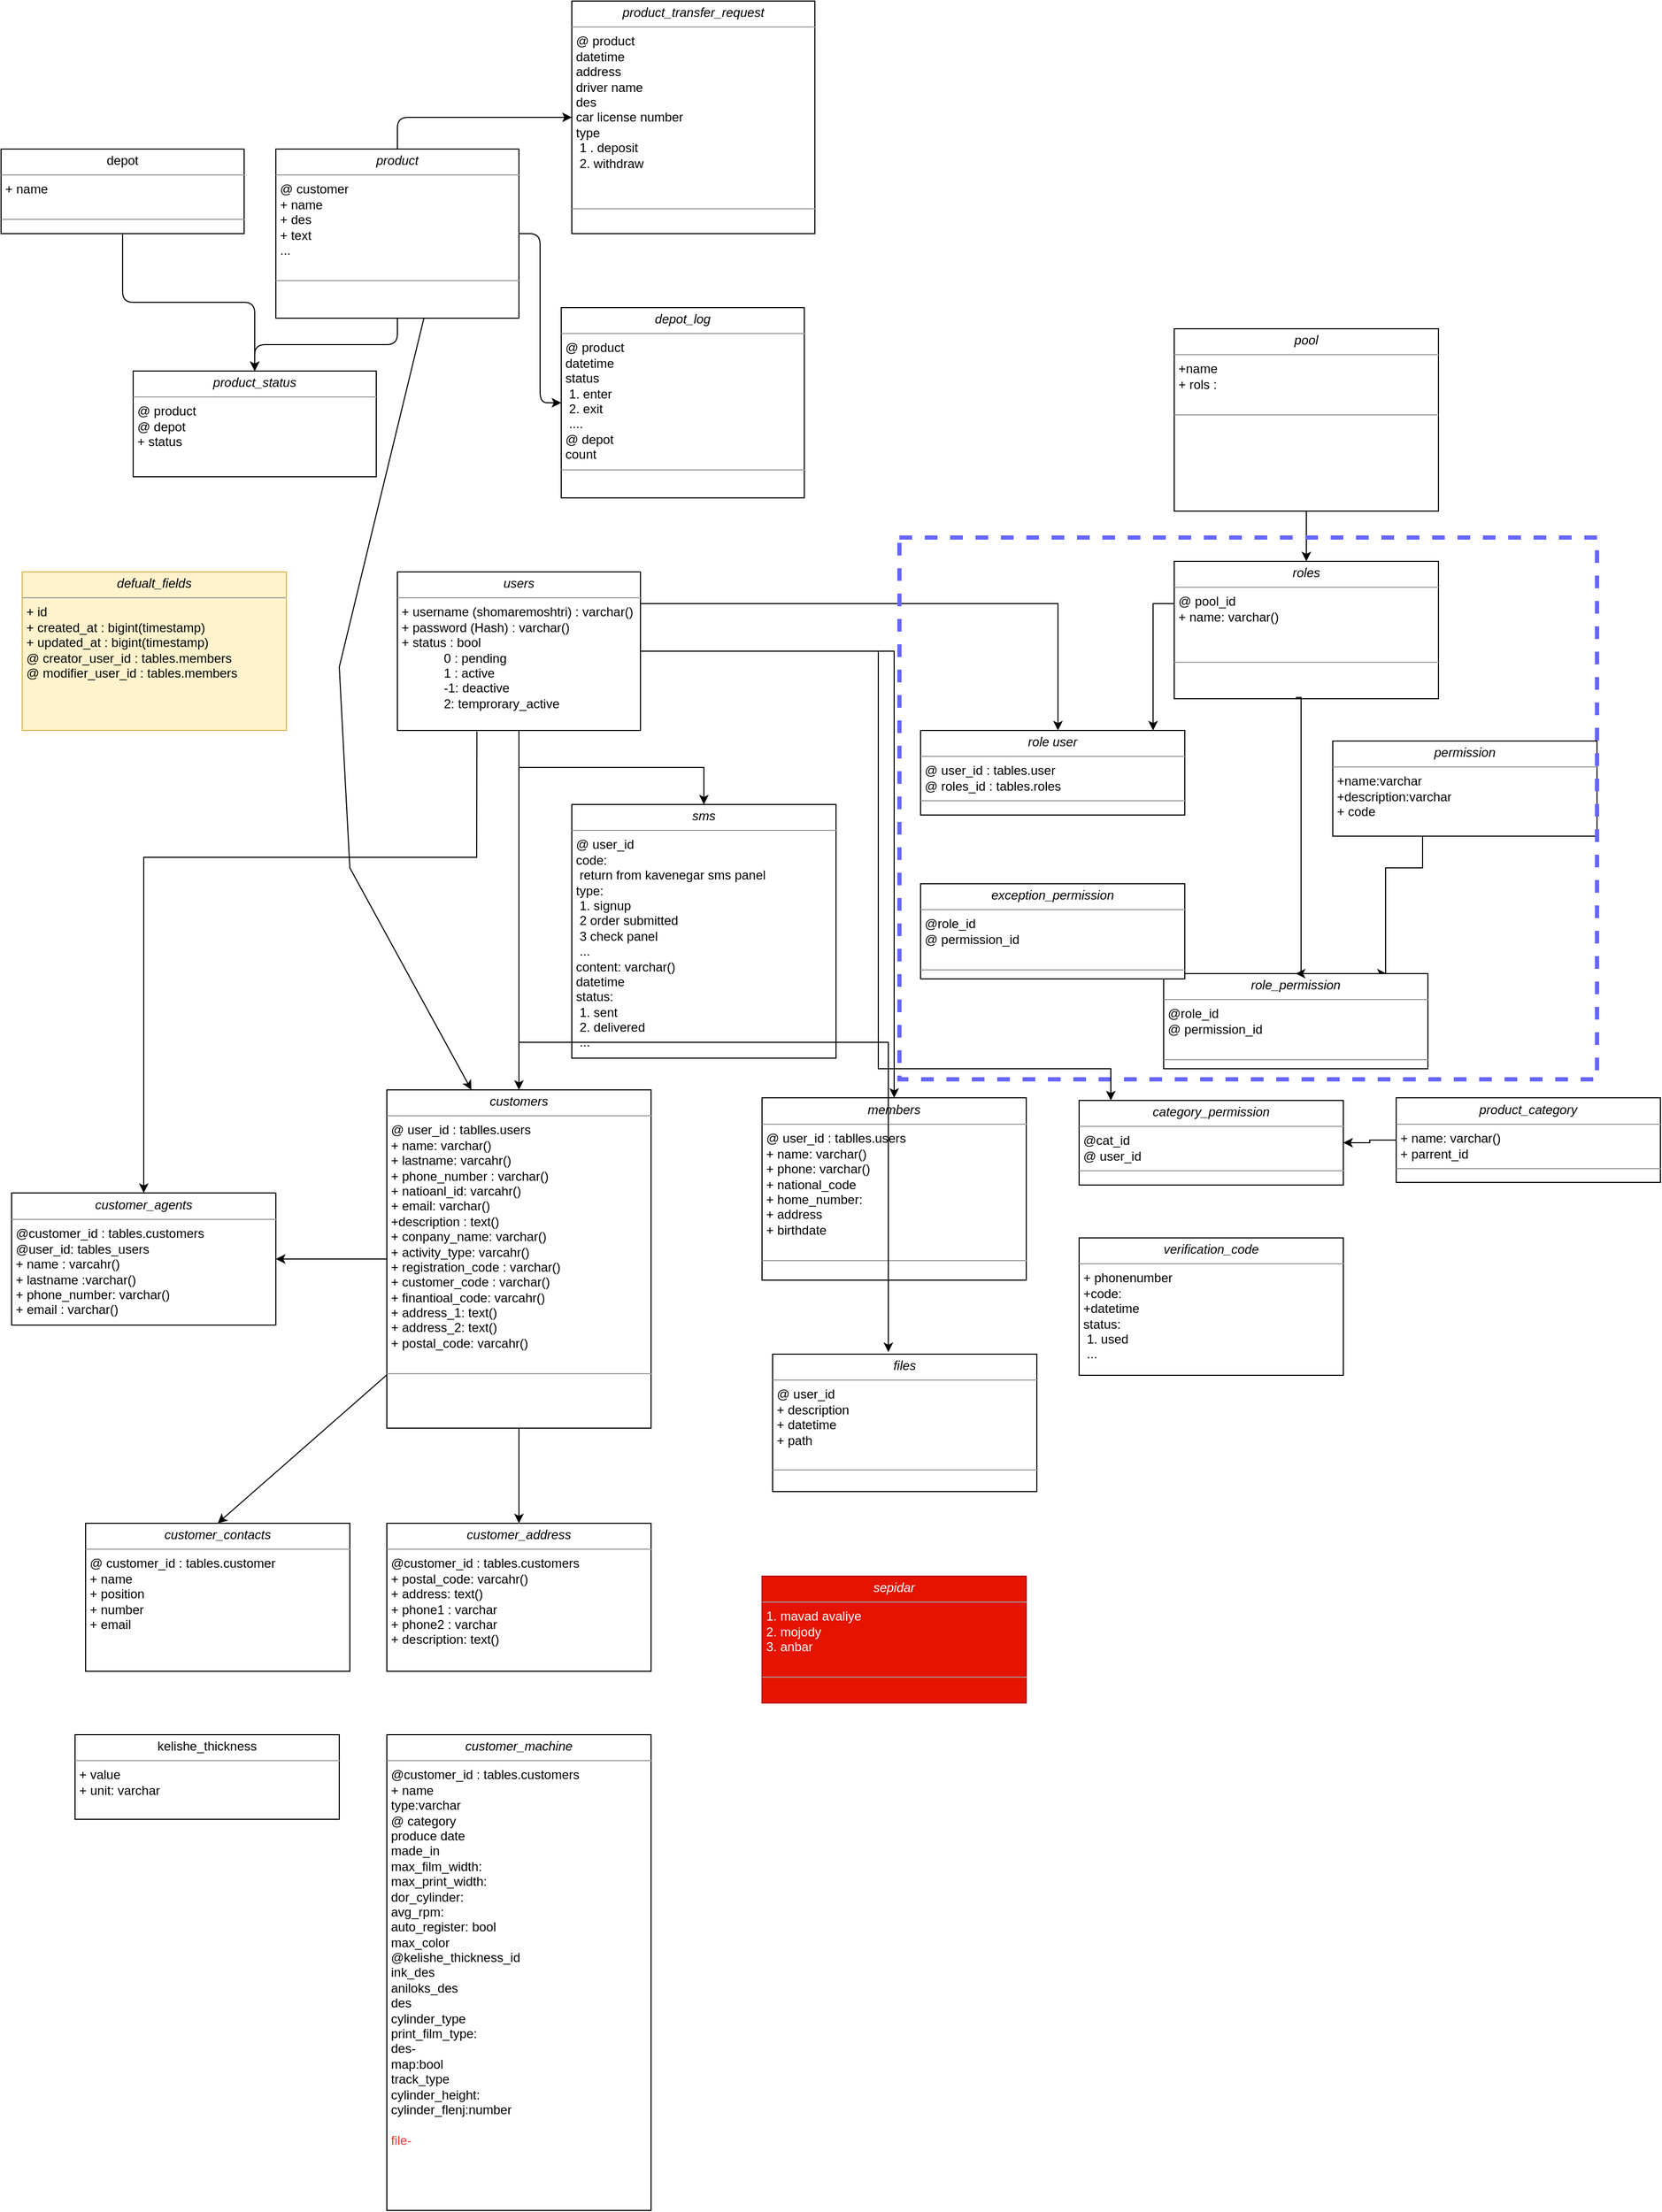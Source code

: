 <mxfile version="20.7.4" type="github">
  <diagram name="Page-1" id="c4acf3e9-155e-7222-9cf6-157b1a14988f">
    <mxGraphModel dx="902" dy="1586" grid="1" gridSize="10" guides="1" tooltips="1" connect="1" arrows="1" fold="1" page="1" pageScale="1" pageWidth="850" pageHeight="1100" math="0" shadow="0">
      <root>
        <mxCell id="0" />
        <mxCell id="1" parent="0" />
        <mxCell id="LeUKjiho_4eoz7yb3Qie-3" value="" style="edgeStyle=orthogonalEdgeStyle;rounded=0;orthogonalLoop=1;jettySize=auto;html=1;" parent="1" source="5d2195bd80daf111-18" target="LeUKjiho_4eoz7yb3Qie-2" edge="1">
          <mxGeometry relative="1" as="geometry" />
        </mxCell>
        <mxCell id="LeUKjiho_4eoz7yb3Qie-12" value="" style="edgeStyle=orthogonalEdgeStyle;rounded=0;orthogonalLoop=1;jettySize=auto;html=1;" parent="1" source="5d2195bd80daf111-18" target="LeUKjiho_4eoz7yb3Qie-8" edge="1">
          <mxGeometry relative="1" as="geometry" />
        </mxCell>
        <mxCell id="5d2195bd80daf111-18" value="&lt;p style=&quot;margin:0px;margin-top:4px;text-align:center;&quot;&gt;&lt;i&gt;users&lt;/i&gt;&lt;/p&gt;&lt;hr size=&quot;1&quot;&gt;&lt;p style=&quot;margin:0px;margin-left:4px;&quot;&gt;+ username (shomaremoshtri) : varchar()&amp;nbsp;&lt;br&gt;+ password (Hash) : varchar()&lt;/p&gt;&lt;p style=&quot;margin:0px;margin-left:4px;&quot;&gt;+ status : bool&lt;/p&gt;&lt;blockquote style=&quot;margin: 0 0 0 40px; border: none; padding: 0px;&quot;&gt;&lt;p style=&quot;margin:0px;margin-left:4px;&quot;&gt;0 : pending&lt;/p&gt;&lt;p style=&quot;margin:0px;margin-left:4px;&quot;&gt;1 : active&lt;/p&gt;&lt;p style=&quot;margin:0px;margin-left:4px;&quot;&gt;-1: deactive&lt;/p&gt;&lt;p style=&quot;margin:0px;margin-left:4px;&quot;&gt;2: temprorary_active&lt;/p&gt;&lt;/blockquote&gt;&lt;p style=&quot;margin:0px;margin-left:4px;&quot;&gt;&lt;br&gt;&lt;/p&gt;&lt;hr size=&quot;1&quot;&gt;&lt;p style=&quot;margin:0px;margin-left:4px;&quot;&gt;&lt;br&gt;&lt;/p&gt;" style="verticalAlign=top;align=left;overflow=fill;fontSize=12;fontFamily=Helvetica;html=1;rounded=0;shadow=0;comic=0;labelBackgroundColor=none;strokeWidth=1;" parent="1" vertex="1">
          <mxGeometry x="445" y="10" width="230" height="150" as="geometry" />
        </mxCell>
        <mxCell id="LeUKjiho_4eoz7yb3Qie-7" value="" style="edgeStyle=orthogonalEdgeStyle;rounded=0;orthogonalLoop=1;jettySize=auto;html=1;" parent="1" source="5d2195bd80daf111-18" target="LeUKjiho_4eoz7yb3Qie-5" edge="1">
          <mxGeometry relative="1" as="geometry">
            <Array as="points">
              <mxPoint x="1070" y="40" />
            </Array>
          </mxGeometry>
        </mxCell>
        <mxCell id="LeUKjiho_4eoz7yb3Qie-2" value="&lt;p style=&quot;margin:0px;margin-top:4px;text-align:center;&quot;&gt;&lt;i&gt;members&lt;/i&gt;&lt;/p&gt;&lt;hr size=&quot;1&quot;&gt;&lt;p style=&quot;margin:0px;margin-left:4px;&quot;&gt;@ user_id : tablles.users&lt;/p&gt;&lt;p style=&quot;margin:0px;margin-left:4px;&quot;&gt;+ name: varchar()&lt;/p&gt;&lt;p style=&quot;margin:0px;margin-left:4px;&quot;&gt;+ phone: varchar()&lt;/p&gt;&lt;p style=&quot;margin:0px;margin-left:4px;&quot;&gt;+ national_code&lt;/p&gt;&lt;p style=&quot;margin:0px;margin-left:4px;&quot;&gt;+ home_number:&lt;/p&gt;&lt;p style=&quot;margin:0px;margin-left:4px;&quot;&gt;+ address&lt;/p&gt;&lt;p style=&quot;margin:0px;margin-left:4px;&quot;&gt;+ birthdate&lt;/p&gt;&lt;p style=&quot;margin:0px;margin-left:4px;&quot;&gt;&lt;br&gt;&lt;/p&gt;&lt;hr size=&quot;1&quot;&gt;&lt;p style=&quot;margin:0px;margin-left:4px;&quot;&gt;&lt;br&gt;&lt;/p&gt;" style="verticalAlign=top;align=left;overflow=fill;fontSize=12;fontFamily=Helvetica;html=1;rounded=0;shadow=0;comic=0;labelBackgroundColor=none;strokeWidth=1;" parent="1" vertex="1">
          <mxGeometry x="790" y="507.5" width="250" height="172.5" as="geometry" />
        </mxCell>
        <mxCell id="LeUKjiho_4eoz7yb3Qie-6" value="" style="edgeStyle=orthogonalEdgeStyle;rounded=0;orthogonalLoop=1;jettySize=auto;html=1;" parent="1" source="LeUKjiho_4eoz7yb3Qie-4" target="LeUKjiho_4eoz7yb3Qie-5" edge="1">
          <mxGeometry relative="1" as="geometry">
            <Array as="points">
              <mxPoint x="1160" y="40" />
            </Array>
          </mxGeometry>
        </mxCell>
        <mxCell id="LeUKjiho_4eoz7yb3Qie-4" value="&lt;p style=&quot;margin:0px;margin-top:4px;text-align:center;&quot;&gt;&lt;i&gt;roles&lt;/i&gt;&lt;/p&gt;&lt;hr size=&quot;1&quot;&gt;&lt;p style=&quot;margin:0px;margin-left:4px;&quot;&gt;&lt;span style=&quot;background-color: initial;&quot;&gt;@ pool_id&lt;/span&gt;&lt;/p&gt;&lt;p style=&quot;margin:0px;margin-left:4px;&quot;&gt;&lt;span style=&quot;background-color: initial;&quot;&gt;+ name: varchar()&lt;/span&gt;&lt;/p&gt;&lt;p style=&quot;margin:0px;margin-left:4px;&quot;&gt;&lt;br&gt;&lt;/p&gt;&lt;p style=&quot;margin:0px;margin-left:4px;&quot;&gt;&lt;br&gt;&lt;/p&gt;&lt;hr size=&quot;1&quot;&gt;&lt;p style=&quot;margin:0px;margin-left:4px;&quot;&gt;&lt;br&gt;&lt;/p&gt;" style="verticalAlign=top;align=left;overflow=fill;fontSize=12;fontFamily=Helvetica;html=1;rounded=0;shadow=0;comic=0;labelBackgroundColor=none;strokeWidth=1;" parent="1" vertex="1">
          <mxGeometry x="1180" width="250" height="130" as="geometry" />
        </mxCell>
        <mxCell id="LeUKjiho_4eoz7yb3Qie-5" value="&lt;p style=&quot;margin:0px;margin-top:4px;text-align:center;&quot;&gt;&lt;i&gt;role user&lt;/i&gt;&lt;br&gt;&lt;/p&gt;&lt;hr size=&quot;1&quot;&gt;&lt;p style=&quot;margin:0px;margin-left:4px;&quot;&gt;&lt;span style=&quot;background-color: initial;&quot;&gt;@ user_id : tables.user&lt;/span&gt;&lt;/p&gt;&lt;p style=&quot;margin:0px;margin-left:4px;&quot;&gt;@ roles_id : tables.roles&lt;/p&gt;&lt;hr size=&quot;1&quot;&gt;&lt;p style=&quot;margin:0px;margin-left:4px;&quot;&gt;&lt;br&gt;&lt;/p&gt;" style="verticalAlign=top;align=left;overflow=fill;fontSize=12;fontFamily=Helvetica;html=1;rounded=0;shadow=0;comic=0;labelBackgroundColor=none;strokeWidth=1;" parent="1" vertex="1">
          <mxGeometry x="940" y="160" width="250" height="80" as="geometry" />
        </mxCell>
        <mxCell id="LeUKjiho_4eoz7yb3Qie-16" value="" style="edgeStyle=orthogonalEdgeStyle;rounded=0;orthogonalLoop=1;jettySize=auto;html=1;" parent="1" source="LeUKjiho_4eoz7yb3Qie-8" target="LeUKjiho_4eoz7yb3Qie-15" edge="1">
          <mxGeometry relative="1" as="geometry">
            <Array as="points">
              <mxPoint x="550" y="690" />
              <mxPoint x="550" y="690" />
            </Array>
          </mxGeometry>
        </mxCell>
        <mxCell id="LeUKjiho_4eoz7yb3Qie-8" value="&lt;p style=&quot;margin:0px;margin-top:4px;text-align:center;&quot;&gt;&lt;i&gt;customers&lt;/i&gt;&lt;/p&gt;&lt;hr size=&quot;1&quot;&gt;&lt;p style=&quot;margin:0px;margin-left:4px;&quot;&gt;@ user_id : tablles.users&lt;/p&gt;&lt;p style=&quot;margin:0px;margin-left:4px;&quot;&gt;+ name: varchar()&lt;/p&gt;&lt;p style=&quot;margin:0px;margin-left:4px;&quot;&gt;+ lastname: varcahr()&lt;/p&gt;&lt;p style=&quot;margin:0px;margin-left:4px;&quot;&gt;+ phone_number : varchar()&lt;/p&gt;&lt;p style=&quot;margin:0px;margin-left:4px;&quot;&gt;+ natioanl_id: varcahr()&lt;/p&gt;&lt;p style=&quot;margin:0px;margin-left:4px;&quot;&gt;+ email: varchar()&lt;/p&gt;&lt;p style=&quot;margin:0px;margin-left:4px;&quot;&gt;+description : text()&lt;/p&gt;&lt;p style=&quot;margin:0px;margin-left:4px;&quot;&gt;+ conpany_name: varchar()&lt;/p&gt;&lt;p style=&quot;margin:0px;margin-left:4px;&quot;&gt;+ activity_type: varcahr()&lt;/p&gt;&lt;p style=&quot;margin:0px;margin-left:4px;&quot;&gt;+ registration_code : varchar()&lt;/p&gt;&lt;p style=&quot;margin:0px;margin-left:4px;&quot;&gt;+ customer_code : varchar()&lt;/p&gt;&lt;p style=&quot;margin:0px;margin-left:4px;&quot;&gt;+ finantioal_code: varcahr()&lt;/p&gt;&lt;p style=&quot;margin:0px;margin-left:4px;&quot;&gt;+ address_1: text()&lt;/p&gt;&lt;p style=&quot;margin:0px;margin-left:4px;&quot;&gt;+ address_2: text()&lt;br&gt;&lt;/p&gt;&lt;p style=&quot;margin:0px;margin-left:4px;&quot;&gt;+ postal_code: varcahr()&lt;/p&gt;&lt;p style=&quot;margin:0px;margin-left:4px;&quot;&gt;&lt;br&gt;&lt;/p&gt;&lt;hr size=&quot;1&quot;&gt;&lt;p style=&quot;margin:0px;margin-left:4px;&quot;&gt;&lt;br&gt;&lt;/p&gt;" style="verticalAlign=top;align=left;overflow=fill;fontSize=12;fontFamily=Helvetica;html=1;rounded=0;shadow=0;comic=0;labelBackgroundColor=none;strokeWidth=1;" parent="1" vertex="1">
          <mxGeometry x="435" y="500" width="250" height="320" as="geometry" />
        </mxCell>
        <mxCell id="LeUKjiho_4eoz7yb3Qie-9" value="&lt;p style=&quot;margin:0px;margin-top:4px;text-align:center;&quot;&gt;&lt;i&gt;defualt_fields&lt;/i&gt;&lt;/p&gt;&lt;hr size=&quot;1&quot;&gt;&lt;p style=&quot;margin:0px;margin-left:4px;&quot;&gt;+ id&lt;/p&gt;&lt;p style=&quot;margin:0px;margin-left:4px;&quot;&gt;+ created_at : bigint(timestamp)&lt;/p&gt;&lt;p style=&quot;margin:0px;margin-left:4px;&quot;&gt;+ updated_at : bigint(timestamp)&lt;br&gt;&lt;/p&gt;&lt;p style=&quot;margin:0px;margin-left:4px;&quot;&gt;@ creator_user_id : tables.members&lt;br&gt;&lt;/p&gt;&lt;p style=&quot;margin:0px;margin-left:4px;&quot;&gt;@ modifier_user_id : tables.members&amp;nbsp;&lt;/p&gt;&lt;p style=&quot;margin:0px;margin-left:4px;&quot;&gt;&lt;br&gt;&lt;/p&gt;" style="verticalAlign=top;align=left;overflow=fill;fontSize=12;fontFamily=Helvetica;html=1;rounded=0;shadow=0;comic=0;labelBackgroundColor=none;strokeWidth=1;fillColor=#fff2cc;strokeColor=#d6b656;" parent="1" vertex="1">
          <mxGeometry x="90" y="10" width="250" height="150" as="geometry" />
        </mxCell>
        <mxCell id="LeUKjiho_4eoz7yb3Qie-11" value="&lt;p style=&quot;margin:0px;margin-top:4px;text-align:center;&quot;&gt;&lt;i&gt;customer_agents&lt;/i&gt;&lt;/p&gt;&lt;hr size=&quot;1&quot;&gt;&lt;p style=&quot;margin:0px;margin-left:4px;&quot;&gt;@customer_id : tables.customers&lt;/p&gt;&lt;p style=&quot;margin:0px;margin-left:4px;&quot;&gt;@user_id: tables_users&lt;/p&gt;&lt;p style=&quot;margin:0px;margin-left:4px;&quot;&gt;+ name : varcahr()&lt;/p&gt;&lt;p style=&quot;margin:0px;margin-left:4px;&quot;&gt;+ lastname :varchar()&lt;/p&gt;&lt;p style=&quot;margin:0px;margin-left:4px;&quot;&gt;+ phone_number: varchar()&lt;/p&gt;&lt;p style=&quot;margin:0px;margin-left:4px;&quot;&gt;+ email : varchar()&lt;/p&gt;&lt;p style=&quot;margin:0px;margin-left:4px;&quot;&gt;&lt;br&gt;&lt;/p&gt;&lt;p style=&quot;margin:0px;margin-left:4px;&quot;&gt;&lt;br&gt;&lt;/p&gt;" style="verticalAlign=top;align=left;overflow=fill;fontSize=12;fontFamily=Helvetica;html=1;rounded=0;shadow=0;comic=0;labelBackgroundColor=none;strokeWidth=1;" parent="1" vertex="1">
          <mxGeometry x="80" y="597.5" width="250" height="125" as="geometry" />
        </mxCell>
        <mxCell id="LeUKjiho_4eoz7yb3Qie-13" value="" style="endArrow=classic;html=1;rounded=0;exitX=0;exitY=0.5;exitDx=0;exitDy=0;entryX=1;entryY=0.5;entryDx=0;entryDy=0;" parent="1" source="LeUKjiho_4eoz7yb3Qie-8" target="LeUKjiho_4eoz7yb3Qie-11" edge="1">
          <mxGeometry width="50" height="50" relative="1" as="geometry">
            <mxPoint x="-20" y="340" as="sourcePoint" />
            <mxPoint x="30" y="290" as="targetPoint" />
          </mxGeometry>
        </mxCell>
        <mxCell id="LeUKjiho_4eoz7yb3Qie-14" value="" style="endArrow=classic;html=1;rounded=0;exitX=0.327;exitY=1.006;exitDx=0;exitDy=0;entryX=0.5;entryY=0;entryDx=0;entryDy=0;exitPerimeter=0;" parent="1" source="5d2195bd80daf111-18" target="LeUKjiho_4eoz7yb3Qie-11" edge="1">
          <mxGeometry width="50" height="50" relative="1" as="geometry">
            <mxPoint x="220" y="290" as="sourcePoint" />
            <mxPoint x="90" y="290" as="targetPoint" />
            <Array as="points">
              <mxPoint x="520" y="280" />
              <mxPoint x="360" y="280" />
              <mxPoint x="205" y="280" />
            </Array>
          </mxGeometry>
        </mxCell>
        <mxCell id="LeUKjiho_4eoz7yb3Qie-15" value="&lt;p style=&quot;margin:0px;margin-top:4px;text-align:center;&quot;&gt;&lt;i&gt;customer_address&lt;/i&gt;&lt;/p&gt;&lt;hr size=&quot;1&quot;&gt;&lt;p style=&quot;margin:0px;margin-left:4px;&quot;&gt;@customer_id : tables.customers&lt;/p&gt;&lt;p style=&quot;margin:0px;margin-left:4px;&quot;&gt;+ postal_code: varcahr()&lt;/p&gt;&lt;p style=&quot;margin:0px;margin-left:4px;&quot;&gt;+ address: text()&lt;/p&gt;&lt;p style=&quot;margin:0px;margin-left:4px;&quot;&gt;+ phone1 : varchar&lt;/p&gt;&lt;p style=&quot;margin:0px;margin-left:4px;&quot;&gt;+ phone2 : varchar&lt;/p&gt;&lt;p style=&quot;margin:0px;margin-left:4px;&quot;&gt;+ description: text()&lt;/p&gt;&lt;p style=&quot;margin:0px;margin-left:4px;&quot;&gt;&lt;br&gt;&lt;/p&gt;&lt;p style=&quot;margin:0px;margin-left:4px;&quot;&gt;&lt;br&gt;&lt;/p&gt;" style="verticalAlign=top;align=left;overflow=fill;fontSize=12;fontFamily=Helvetica;html=1;rounded=0;shadow=0;comic=0;labelBackgroundColor=none;strokeWidth=1;" parent="1" vertex="1">
          <mxGeometry x="435" y="910" width="250" height="140" as="geometry" />
        </mxCell>
        <mxCell id="KyQKxWbVQ__rG_zM9xuR-18" value="" style="edgeStyle=orthogonalEdgeStyle;rounded=0;orthogonalLoop=1;jettySize=auto;html=1;" edge="1" parent="1" source="DL4aVCNYdHniSCz_PpIk-2" target="KyQKxWbVQ__rG_zM9xuR-17">
          <mxGeometry relative="1" as="geometry" />
        </mxCell>
        <mxCell id="DL4aVCNYdHniSCz_PpIk-2" value="&lt;p style=&quot;margin:0px;margin-top:4px;text-align:center;&quot;&gt;&lt;i&gt;product_category&lt;/i&gt;&lt;/p&gt;&lt;hr size=&quot;1&quot;&gt;&lt;p style=&quot;margin:0px;margin-left:4px;&quot;&gt;&lt;span style=&quot;background-color: initial;&quot;&gt;+ name: varchar()&lt;/span&gt;&lt;/p&gt;&lt;p style=&quot;margin:0px;margin-left:4px;&quot;&gt;+ parrent_id&lt;/p&gt;&lt;hr size=&quot;1&quot;&gt;&lt;p style=&quot;margin:0px;margin-left:4px;&quot;&gt;&lt;br&gt;&lt;/p&gt;" style="verticalAlign=top;align=left;overflow=fill;fontSize=12;fontFamily=Helvetica;html=1;rounded=0;shadow=0;comic=0;labelBackgroundColor=none;strokeWidth=1;" parent="1" vertex="1">
          <mxGeometry x="1390" y="507.5" width="250" height="80" as="geometry" />
        </mxCell>
        <mxCell id="DL4aVCNYdHniSCz_PpIk-3" value="&lt;p style=&quot;margin:0px;margin-top:4px;text-align:center;&quot;&gt;&lt;i&gt;sepidar&lt;/i&gt;&lt;/p&gt;&lt;hr size=&quot;1&quot;&gt;&lt;p style=&quot;margin:0px;margin-left:4px;&quot;&gt;1. mavad avaliye&lt;/p&gt;&lt;p style=&quot;margin:0px;margin-left:4px;&quot;&gt;2. mojody&lt;/p&gt;&lt;p style=&quot;margin:0px;margin-left:4px;&quot;&gt;3. anbar&lt;/p&gt;&lt;p style=&quot;margin:0px;margin-left:4px;&quot;&gt;&lt;br&gt;&lt;/p&gt;&lt;hr size=&quot;1&quot;&gt;&lt;p style=&quot;margin:0px;margin-left:4px;&quot;&gt;&lt;br&gt;&lt;/p&gt;" style="verticalAlign=top;align=left;overflow=fill;fontSize=12;fontFamily=Helvetica;html=1;rounded=0;shadow=0;comic=0;labelBackgroundColor=none;strokeWidth=1;fillColor=#e51400;fontColor=#ffffff;strokeColor=#B20000;" parent="1" vertex="1">
          <mxGeometry x="790" y="960" width="250" height="120" as="geometry" />
        </mxCell>
        <mxCell id="DL4aVCNYdHniSCz_PpIk-4" value="&lt;p style=&quot;margin:0px;margin-top:4px;text-align:center;&quot;&gt;&lt;i&gt;sms&lt;/i&gt;&lt;/p&gt;&lt;hr size=&quot;1&quot;&gt;&lt;p style=&quot;margin:0px;margin-left:4px;&quot;&gt;&lt;span style=&quot;background-color: initial;&quot;&gt;@ user_id&lt;/span&gt;&lt;/p&gt;&lt;p style=&quot;margin:0px;margin-left:4px;&quot;&gt;&lt;span style=&quot;background-color: initial;&quot;&gt;code:&amp;nbsp;&lt;/span&gt;&lt;br&gt;&lt;/p&gt;&lt;p style=&quot;margin:0px;margin-left:4px;&quot;&gt;&lt;span style=&quot;background-color: initial;&quot;&gt;&lt;span style=&quot;white-space: pre;&quot;&gt;	&lt;/span&gt;return from kavenegar sms panel&lt;br&gt;&lt;/span&gt;&lt;/p&gt;&lt;p style=&quot;margin:0px;margin-left:4px;&quot;&gt;&lt;span style=&quot;background-color: initial;&quot;&gt;type:&amp;nbsp;&lt;/span&gt;&lt;/p&gt;&lt;p style=&quot;margin:0px;margin-left:4px;&quot;&gt;&lt;span style=&quot;background-color: initial;&quot;&gt;&lt;span style=&quot;white-space: pre;&quot;&gt;	&lt;/span&gt;1. signup&lt;br&gt;&lt;/span&gt;&lt;/p&gt;&lt;p style=&quot;margin:0px;margin-left:4px;&quot;&gt;&lt;span style=&quot;background-color: initial;&quot;&gt;&lt;span style=&quot;white-space: pre;&quot;&gt;	&lt;/span&gt;2 order submitted&lt;br&gt;&lt;/span&gt;&lt;/p&gt;&lt;p style=&quot;margin:0px;margin-left:4px;&quot;&gt;&lt;span style=&quot;background-color: initial;&quot;&gt;&lt;span style=&quot;white-space: pre;&quot;&gt;	&lt;/span&gt;3 check panel&lt;br&gt;&lt;/span&gt;&lt;/p&gt;&lt;p style=&quot;margin:0px;margin-left:4px;&quot;&gt;&lt;span style=&quot;background-color: initial;&quot;&gt;&lt;span style=&quot;white-space: pre;&quot;&gt;	&lt;/span&gt;...&lt;br&gt;&lt;/span&gt;&lt;/p&gt;&lt;p style=&quot;margin:0px;margin-left:4px;&quot;&gt;content: varchar()&lt;/p&gt;&lt;p style=&quot;margin:0px;margin-left:4px;&quot;&gt;datetime&lt;/p&gt;&lt;p style=&quot;margin:0px;margin-left:4px;&quot;&gt;status:&lt;/p&gt;&lt;p style=&quot;margin:0px;margin-left:4px;&quot;&gt;&lt;span style=&quot;white-space: pre;&quot;&gt;	&lt;/span&gt;1. sent&lt;br&gt;&lt;/p&gt;&lt;p style=&quot;margin:0px;margin-left:4px;&quot;&gt;&lt;span style=&quot;white-space: pre;&quot;&gt;	&lt;/span&gt;2. delivered&lt;br&gt;&lt;/p&gt;&lt;p style=&quot;margin:0px;margin-left:4px;&quot;&gt;&lt;span style=&quot;white-space: pre;&quot;&gt;	&lt;/span&gt;...&lt;br&gt;&lt;/p&gt;&lt;p style=&quot;margin:0px;margin-left:4px;&quot;&gt;&lt;br&gt;&lt;/p&gt;&lt;p style=&quot;margin:0px;margin-left:4px;&quot;&gt;&lt;br&gt;&lt;/p&gt;&lt;p style=&quot;margin:0px;margin-left:4px;&quot;&gt;&lt;br&gt;&lt;/p&gt;&lt;hr size=&quot;1&quot;&gt;&lt;p style=&quot;margin:0px;margin-left:4px;&quot;&gt;&lt;br&gt;&lt;/p&gt;" style="verticalAlign=top;align=left;overflow=fill;fontSize=12;fontFamily=Helvetica;html=1;rounded=0;shadow=0;comic=0;labelBackgroundColor=none;strokeWidth=1;" parent="1" vertex="1">
          <mxGeometry x="610" y="230" width="250" height="240" as="geometry" />
        </mxCell>
        <mxCell id="DL4aVCNYdHniSCz_PpIk-5" value="&lt;p style=&quot;margin:0px;margin-top:4px;text-align:center;&quot;&gt;&lt;i&gt;customer_contacts&lt;/i&gt;&lt;/p&gt;&lt;hr size=&quot;1&quot;&gt;&lt;p style=&quot;margin:0px;margin-left:4px;&quot;&gt;@ customer_id : tables.customer&lt;/p&gt;&lt;p style=&quot;margin:0px;margin-left:4px;&quot;&gt;+ name&lt;/p&gt;&lt;p style=&quot;margin:0px;margin-left:4px;&quot;&gt;+ position&lt;/p&gt;&lt;p style=&quot;margin:0px;margin-left:4px;&quot;&gt;+ number&lt;/p&gt;&lt;p style=&quot;margin:0px;margin-left:4px;&quot;&gt;+ email&lt;/p&gt;&lt;p style=&quot;margin:0px;margin-left:4px;&quot;&gt;&lt;br&gt;&lt;/p&gt;" style="verticalAlign=top;align=left;overflow=fill;fontSize=12;fontFamily=Helvetica;html=1;rounded=0;shadow=0;comic=0;labelBackgroundColor=none;strokeWidth=1;" parent="1" vertex="1">
          <mxGeometry x="150" y="910" width="250" height="140" as="geometry" />
        </mxCell>
        <mxCell id="KyQKxWbVQ__rG_zM9xuR-1" value="" style="endArrow=classic;html=1;rounded=0;entryX=0.5;entryY=0;entryDx=0;entryDy=0;" edge="1" parent="1" source="LeUKjiho_4eoz7yb3Qie-8" target="DL4aVCNYdHniSCz_PpIk-5">
          <mxGeometry width="50" height="50" relative="1" as="geometry">
            <mxPoint x="375" y="770" as="sourcePoint" />
            <mxPoint x="270" y="770" as="targetPoint" />
          </mxGeometry>
        </mxCell>
        <mxCell id="KyQKxWbVQ__rG_zM9xuR-4" value="" style="edgeStyle=orthogonalEdgeStyle;rounded=0;orthogonalLoop=1;jettySize=auto;html=1;entryX=0.844;entryY=0;entryDx=0;entryDy=0;entryPerimeter=0;" edge="1" parent="1" source="KyQKxWbVQ__rG_zM9xuR-2" target="KyQKxWbVQ__rG_zM9xuR-3">
          <mxGeometry x="0.949" y="-30" relative="1" as="geometry">
            <Array as="points">
              <mxPoint x="1415" y="290" />
              <mxPoint x="1380" y="290" />
              <mxPoint x="1380" y="390" />
            </Array>
            <mxPoint as="offset" />
          </mxGeometry>
        </mxCell>
        <mxCell id="KyQKxWbVQ__rG_zM9xuR-2" value="&lt;p style=&quot;margin:0px;margin-top:4px;text-align:center;&quot;&gt;&lt;i&gt;permission&lt;/i&gt;&lt;/p&gt;&lt;hr size=&quot;1&quot;&gt;&lt;p style=&quot;margin:0px;margin-left:4px;&quot;&gt;+name:varchar&lt;/p&gt;&lt;p style=&quot;margin:0px;margin-left:4px;&quot;&gt;+description:varchar&lt;/p&gt;&lt;p style=&quot;margin:0px;margin-left:4px;&quot;&gt;+ code&lt;/p&gt;&lt;p style=&quot;margin:0px;margin-left:4px;&quot;&gt;&lt;br&gt;&lt;/p&gt;&lt;hr size=&quot;1&quot;&gt;&lt;p style=&quot;margin:0px;margin-left:4px;&quot;&gt;&lt;br&gt;&lt;/p&gt;" style="verticalAlign=top;align=left;overflow=fill;fontSize=12;fontFamily=Helvetica;html=1;rounded=0;shadow=0;comic=0;labelBackgroundColor=none;strokeWidth=1;" vertex="1" parent="1">
          <mxGeometry x="1330" y="170" width="250" height="90" as="geometry" />
        </mxCell>
        <mxCell id="KyQKxWbVQ__rG_zM9xuR-3" value="&lt;p style=&quot;margin:0px;margin-top:4px;text-align:center;&quot;&gt;&lt;i&gt;role_permission&lt;/i&gt;&lt;/p&gt;&lt;hr size=&quot;1&quot;&gt;&lt;p style=&quot;margin:0px;margin-left:4px;&quot;&gt;@role_id&lt;/p&gt;&lt;p style=&quot;margin:0px;margin-left:4px;&quot;&gt;@ permission_id&lt;/p&gt;&lt;p style=&quot;margin:0px;margin-left:4px;&quot;&gt;&lt;br&gt;&lt;/p&gt;&lt;hr size=&quot;1&quot;&gt;&lt;p style=&quot;margin:0px;margin-left:4px;&quot;&gt;&lt;br&gt;&lt;/p&gt;" style="verticalAlign=top;align=left;overflow=fill;fontSize=12;fontFamily=Helvetica;html=1;rounded=0;shadow=0;comic=0;labelBackgroundColor=none;strokeWidth=1;" vertex="1" parent="1">
          <mxGeometry x="1170" y="390" width="250" height="90" as="geometry" />
        </mxCell>
        <mxCell id="KyQKxWbVQ__rG_zM9xuR-7" value="" style="edgeStyle=orthogonalEdgeStyle;rounded=0;orthogonalLoop=1;jettySize=auto;html=1;exitX=0.46;exitY=0.991;exitDx=0;exitDy=0;exitPerimeter=0;entryX=0.5;entryY=0;entryDx=0;entryDy=0;" edge="1" parent="1" source="LeUKjiho_4eoz7yb3Qie-4" target="KyQKxWbVQ__rG_zM9xuR-3">
          <mxGeometry relative="1" as="geometry">
            <mxPoint x="1425" y="260" as="sourcePoint" />
            <mxPoint x="1265" y="350" as="targetPoint" />
            <Array as="points">
              <mxPoint x="1300" y="128" />
              <mxPoint x="1300" y="390" />
            </Array>
          </mxGeometry>
        </mxCell>
        <mxCell id="KyQKxWbVQ__rG_zM9xuR-10" value="" style="edgeStyle=orthogonalEdgeStyle;rounded=0;orthogonalLoop=1;jettySize=auto;html=1;" edge="1" parent="1" source="KyQKxWbVQ__rG_zM9xuR-8" target="LeUKjiho_4eoz7yb3Qie-4">
          <mxGeometry relative="1" as="geometry" />
        </mxCell>
        <mxCell id="KyQKxWbVQ__rG_zM9xuR-8" value="&lt;p style=&quot;margin:0px;margin-top:4px;text-align:center;&quot;&gt;&lt;i&gt;pool&lt;/i&gt;&lt;/p&gt;&lt;hr size=&quot;1&quot;&gt;&lt;p style=&quot;margin:0px;margin-left:4px;&quot;&gt;+name&lt;/p&gt;&lt;p style=&quot;margin:0px;margin-left:4px;&quot;&gt;+ rols :&amp;nbsp;&lt;/p&gt;&lt;p style=&quot;margin:0px;margin-left:4px;&quot;&gt;&lt;br&gt;&lt;/p&gt;&lt;hr size=&quot;1&quot;&gt;&lt;p style=&quot;margin:0px;margin-left:4px;&quot;&gt;&lt;br&gt;&lt;/p&gt;" style="verticalAlign=top;align=left;overflow=fill;fontSize=12;fontFamily=Helvetica;html=1;rounded=0;shadow=0;comic=0;labelBackgroundColor=none;strokeWidth=1;" vertex="1" parent="1">
          <mxGeometry x="1180" y="-220" width="250" height="172.5" as="geometry" />
        </mxCell>
        <mxCell id="KyQKxWbVQ__rG_zM9xuR-13" value="" style="rounded=0;whiteSpace=wrap;html=1;fillColor=none;fontColor=#ffffff;strokeColor=#6666FF;dashed=1;strokeWidth=4;" vertex="1" parent="1">
          <mxGeometry x="920" y="-22.5" width="660" height="512.5" as="geometry" />
        </mxCell>
        <mxCell id="KyQKxWbVQ__rG_zM9xuR-14" value="" style="edgeStyle=orthogonalEdgeStyle;rounded=0;orthogonalLoop=1;jettySize=auto;html=1;entryX=0.5;entryY=0;entryDx=0;entryDy=0;" edge="1" parent="1" source="5d2195bd80daf111-18" target="DL4aVCNYdHniSCz_PpIk-4">
          <mxGeometry relative="1" as="geometry">
            <mxPoint x="570" y="170" as="sourcePoint" />
            <mxPoint x="570" y="510" as="targetPoint" />
          </mxGeometry>
        </mxCell>
        <mxCell id="KyQKxWbVQ__rG_zM9xuR-15" value="&lt;p style=&quot;margin:0px;margin-top:4px;text-align:center;&quot;&gt;&lt;i&gt;verification_code&lt;/i&gt;&lt;/p&gt;&lt;hr size=&quot;1&quot;&gt;&lt;p style=&quot;margin:0px;margin-left:4px;&quot;&gt;+ phonenumber&lt;/p&gt;&lt;p style=&quot;margin:0px;margin-left:4px;&quot;&gt;+code:&lt;/p&gt;&lt;p style=&quot;margin:0px;margin-left:4px;&quot;&gt;+datetime&lt;/p&gt;&lt;p style=&quot;margin:0px;margin-left:4px;&quot;&gt;status:&lt;/p&gt;&lt;p style=&quot;margin:0px;margin-left:4px;&quot;&gt;&lt;span style=&quot;white-space: pre;&quot;&gt;	&lt;/span&gt;1. used&lt;br&gt;&lt;/p&gt;&lt;p style=&quot;margin:0px;margin-left:4px;&quot;&gt;&lt;span style=&quot;white-space: pre;&quot;&gt;	&lt;/span&gt;...&lt;br&gt;&lt;/p&gt;&lt;p style=&quot;margin:0px;margin-left:4px;&quot;&gt;&lt;br&gt;&lt;/p&gt;&lt;p style=&quot;margin:0px;margin-left:4px;&quot;&gt;&lt;br&gt;&lt;/p&gt;&lt;hr size=&quot;1&quot;&gt;&lt;p style=&quot;margin:0px;margin-left:4px;&quot;&gt;&lt;br&gt;&lt;/p&gt;" style="verticalAlign=top;align=left;overflow=fill;fontSize=12;fontFamily=Helvetica;html=1;rounded=0;shadow=0;comic=0;labelBackgroundColor=none;strokeWidth=1;" vertex="1" parent="1">
          <mxGeometry x="1090" y="640" width="250" height="130" as="geometry" />
        </mxCell>
        <mxCell id="KyQKxWbVQ__rG_zM9xuR-16" value="&lt;p style=&quot;margin:0px;margin-top:4px;text-align:center;&quot;&gt;&lt;i&gt;exception_permission&lt;/i&gt;&lt;/p&gt;&lt;hr size=&quot;1&quot;&gt;&lt;p style=&quot;margin:0px;margin-left:4px;&quot;&gt;@role_id&lt;/p&gt;&lt;p style=&quot;margin:0px;margin-left:4px;&quot;&gt;@ permission_id&lt;/p&gt;&lt;p style=&quot;margin:0px;margin-left:4px;&quot;&gt;&lt;br&gt;&lt;/p&gt;&lt;hr size=&quot;1&quot;&gt;&lt;p style=&quot;margin:0px;margin-left:4px;&quot;&gt;&lt;br&gt;&lt;/p&gt;" style="verticalAlign=top;align=left;overflow=fill;fontSize=12;fontFamily=Helvetica;html=1;rounded=0;shadow=0;comic=0;labelBackgroundColor=none;strokeWidth=1;" vertex="1" parent="1">
          <mxGeometry x="940" y="305" width="250" height="90" as="geometry" />
        </mxCell>
        <mxCell id="KyQKxWbVQ__rG_zM9xuR-17" value="&lt;p style=&quot;margin:0px;margin-top:4px;text-align:center;&quot;&gt;&lt;i&gt;category_permission&lt;/i&gt;&lt;/p&gt;&lt;hr size=&quot;1&quot;&gt;&lt;p style=&quot;margin:0px;margin-left:4px;&quot;&gt;@cat_id&lt;/p&gt;&lt;p style=&quot;margin:0px;margin-left:4px;&quot;&gt;@ user_id&lt;/p&gt;&lt;hr size=&quot;1&quot;&gt;&lt;p style=&quot;margin:0px;margin-left:4px;&quot;&gt;&lt;br&gt;&lt;/p&gt;" style="verticalAlign=top;align=left;overflow=fill;fontSize=12;fontFamily=Helvetica;html=1;rounded=0;shadow=0;comic=0;labelBackgroundColor=none;strokeWidth=1;" vertex="1" parent="1">
          <mxGeometry x="1090" y="510" width="250" height="80" as="geometry" />
        </mxCell>
        <mxCell id="KyQKxWbVQ__rG_zM9xuR-19" value="" style="edgeStyle=orthogonalEdgeStyle;rounded=0;orthogonalLoop=1;jettySize=auto;html=1;entryX=0.12;entryY=0;entryDx=0;entryDy=0;entryPerimeter=0;" edge="1" parent="1" source="5d2195bd80daf111-18" target="KyQKxWbVQ__rG_zM9xuR-17">
          <mxGeometry relative="1" as="geometry">
            <mxPoint x="685" y="95.059" as="sourcePoint" />
            <mxPoint x="925" y="517.5" as="targetPoint" />
            <Array as="points">
              <mxPoint x="900" y="85" />
              <mxPoint x="900" y="480" />
              <mxPoint x="1120" y="480" />
            </Array>
          </mxGeometry>
        </mxCell>
        <mxCell id="KyQKxWbVQ__rG_zM9xuR-26" value="" style="edgeStyle=orthogonalEdgeStyle;orthogonalLoop=1;jettySize=auto;html=1;" edge="1" parent="1" source="KyQKxWbVQ__rG_zM9xuR-20" target="KyQKxWbVQ__rG_zM9xuR-21">
          <mxGeometry relative="1" as="geometry" />
        </mxCell>
        <mxCell id="KyQKxWbVQ__rG_zM9xuR-20" value="&lt;p style=&quot;margin:0px;margin-top:4px;text-align:center;&quot;&gt;depot&lt;/p&gt;&lt;hr size=&quot;1&quot;&gt;&lt;p style=&quot;margin:0px;margin-left:4px;&quot;&gt;+ name&lt;/p&gt;&lt;p style=&quot;margin:0px;margin-left:4px;&quot;&gt;&lt;br&gt;&lt;/p&gt;&lt;hr size=&quot;1&quot;&gt;&lt;p style=&quot;margin:0px;margin-left:4px;&quot;&gt;&lt;br&gt;&lt;/p&gt;" style="verticalAlign=top;align=left;overflow=fill;fontSize=12;fontFamily=Helvetica;html=1;rounded=0;shadow=0;comic=0;labelBackgroundColor=none;strokeWidth=1;" vertex="1" parent="1">
          <mxGeometry x="70" y="-390" width="230" height="80" as="geometry" />
        </mxCell>
        <mxCell id="KyQKxWbVQ__rG_zM9xuR-21" value="&lt;p style=&quot;margin:0px;margin-top:4px;text-align:center;&quot;&gt;&lt;i&gt;product_status&lt;/i&gt;&lt;/p&gt;&lt;hr size=&quot;1&quot;&gt;&lt;p style=&quot;margin:0px;margin-left:4px;&quot;&gt;@ product&lt;/p&gt;&lt;p style=&quot;margin:0px;margin-left:4px;&quot;&gt;@ depot&lt;/p&gt;&lt;p style=&quot;margin:0px;margin-left:4px;&quot;&gt;&lt;/p&gt;&lt;p style=&quot;margin:0px;margin-left:4px;&quot;&gt;+ status&lt;/p&gt;" style="verticalAlign=top;align=left;overflow=fill;fontSize=12;fontFamily=Helvetica;html=1;rounded=0;shadow=0;comic=0;labelBackgroundColor=none;strokeWidth=1;" vertex="1" parent="1">
          <mxGeometry x="195" y="-180" width="230" height="100" as="geometry" />
        </mxCell>
        <mxCell id="KyQKxWbVQ__rG_zM9xuR-22" value="&lt;p style=&quot;margin:0px;margin-top:4px;text-align:center;&quot;&gt;&lt;i&gt;files&lt;/i&gt;&lt;/p&gt;&lt;hr size=&quot;1&quot;&gt;&lt;p style=&quot;margin:0px;margin-left:4px;&quot;&gt;@ user_id&lt;/p&gt;&lt;p style=&quot;margin:0px;margin-left:4px;&quot;&gt;+ description&lt;/p&gt;&lt;p style=&quot;margin:0px;margin-left:4px;&quot;&gt;+ datetime&lt;/p&gt;&lt;p style=&quot;margin:0px;margin-left:4px;&quot;&gt;+ path&lt;/p&gt;&lt;p style=&quot;margin:0px;margin-left:4px;&quot;&gt;&lt;br&gt;&lt;/p&gt;&lt;hr size=&quot;1&quot;&gt;&lt;p style=&quot;margin:0px;margin-left:4px;&quot;&gt;&lt;br&gt;&lt;/p&gt;" style="verticalAlign=top;align=left;overflow=fill;fontSize=12;fontFamily=Helvetica;html=1;rounded=0;shadow=0;comic=0;labelBackgroundColor=none;strokeWidth=1;" vertex="1" parent="1">
          <mxGeometry x="800" y="750" width="250" height="130" as="geometry" />
        </mxCell>
        <mxCell id="KyQKxWbVQ__rG_zM9xuR-23" value="" style="edgeStyle=orthogonalEdgeStyle;rounded=0;orthogonalLoop=1;jettySize=auto;html=1;exitX=0.5;exitY=1;exitDx=0;exitDy=0;entryX=0.438;entryY=-0.015;entryDx=0;entryDy=0;entryPerimeter=0;" edge="1" parent="1" source="5d2195bd80daf111-18" target="KyQKxWbVQ__rG_zM9xuR-22">
          <mxGeometry relative="1" as="geometry">
            <mxPoint x="570" y="170" as="sourcePoint" />
            <mxPoint x="750" y="660" as="targetPoint" />
          </mxGeometry>
        </mxCell>
        <mxCell id="KyQKxWbVQ__rG_zM9xuR-28" value="" style="edgeStyle=orthogonalEdgeStyle;orthogonalLoop=1;jettySize=auto;html=1;" edge="1" parent="1" source="KyQKxWbVQ__rG_zM9xuR-24" target="KyQKxWbVQ__rG_zM9xuR-21">
          <mxGeometry relative="1" as="geometry" />
        </mxCell>
        <mxCell id="KyQKxWbVQ__rG_zM9xuR-31" value="" style="edgeStyle=orthogonalEdgeStyle;orthogonalLoop=1;jettySize=auto;html=1;" edge="1" parent="1" source="KyQKxWbVQ__rG_zM9xuR-24" target="KyQKxWbVQ__rG_zM9xuR-30">
          <mxGeometry relative="1" as="geometry" />
        </mxCell>
        <mxCell id="KyQKxWbVQ__rG_zM9xuR-24" value="&lt;p style=&quot;margin:0px;margin-top:4px;text-align:center;&quot;&gt;&lt;i&gt;product&lt;/i&gt;&lt;/p&gt;&lt;hr size=&quot;1&quot;&gt;&lt;p style=&quot;margin:0px;margin-left:4px;&quot;&gt;@ customer&lt;/p&gt;&lt;p style=&quot;margin:0px;margin-left:4px;&quot;&gt;+ name&lt;/p&gt;&lt;p style=&quot;margin:0px;margin-left:4px;&quot;&gt;+ des&lt;/p&gt;&lt;p style=&quot;margin:0px;margin-left:4px;&quot;&gt;+ text&lt;/p&gt;&lt;p style=&quot;margin:0px;margin-left:4px;&quot;&gt;...&lt;/p&gt;&lt;p style=&quot;margin:0px;margin-left:4px;&quot;&gt;&lt;br&gt;&lt;/p&gt;&lt;hr size=&quot;1&quot;&gt;&lt;p style=&quot;margin:0px;margin-left:4px;&quot;&gt;&lt;br&gt;&lt;/p&gt;" style="verticalAlign=top;align=left;overflow=fill;fontSize=12;fontFamily=Helvetica;html=1;rounded=0;shadow=0;comic=0;labelBackgroundColor=none;strokeWidth=1;" vertex="1" parent="1">
          <mxGeometry x="330" y="-390" width="230" height="160" as="geometry" />
        </mxCell>
        <mxCell id="KyQKxWbVQ__rG_zM9xuR-29" value="" style="endArrow=classic;html=1;rounded=0;exitX=0.609;exitY=1;exitDx=0;exitDy=0;entryX=0.32;entryY=0;entryDx=0;entryDy=0;exitPerimeter=0;entryPerimeter=0;" edge="1" parent="1" source="KyQKxWbVQ__rG_zM9xuR-24" target="LeUKjiho_4eoz7yb3Qie-8">
          <mxGeometry width="50" height="50" relative="1" as="geometry">
            <mxPoint x="530.21" y="170.9" as="sourcePoint" />
            <mxPoint x="215" y="607.5" as="targetPoint" />
            <Array as="points">
              <mxPoint x="390" y="100" />
              <mxPoint x="400" y="290" />
            </Array>
          </mxGeometry>
        </mxCell>
        <mxCell id="KyQKxWbVQ__rG_zM9xuR-30" value="&lt;p style=&quot;margin:0px;margin-top:4px;text-align:center;&quot;&gt;&lt;i&gt;depot_log&lt;/i&gt;&lt;/p&gt;&lt;hr size=&quot;1&quot;&gt;&lt;p style=&quot;margin:0px;margin-left:4px;&quot;&gt;@ product&lt;/p&gt;&lt;p style=&quot;margin:0px;margin-left:4px;&quot;&gt;datetime&lt;/p&gt;&lt;p style=&quot;margin:0px;margin-left:4px;&quot;&gt;status&lt;/p&gt;&lt;p style=&quot;margin:0px;margin-left:4px;&quot;&gt;&lt;span style=&quot;white-space: pre;&quot;&gt;	&lt;/span&gt;1. enter&lt;br&gt;&lt;/p&gt;&lt;p style=&quot;margin:0px;margin-left:4px;&quot;&gt;&lt;span style=&quot;white-space: pre;&quot;&gt;	&lt;/span&gt;2. exit&lt;br&gt;&lt;/p&gt;&lt;p style=&quot;margin:0px;margin-left:4px;&quot;&gt;&lt;span style=&quot;white-space: pre;&quot;&gt;	&lt;/span&gt;....&lt;br&gt;&lt;/p&gt;&lt;p style=&quot;margin:0px;margin-left:4px;&quot;&gt;@ depot&lt;/p&gt;&lt;p style=&quot;margin:0px;margin-left:4px;&quot;&gt;count&lt;/p&gt;&lt;hr size=&quot;1&quot;&gt;&lt;p style=&quot;margin:0px;margin-left:4px;&quot;&gt;&lt;br&gt;&lt;/p&gt;" style="verticalAlign=top;align=left;overflow=fill;fontSize=12;fontFamily=Helvetica;html=1;rounded=0;shadow=0;comic=0;labelBackgroundColor=none;strokeWidth=1;" vertex="1" parent="1">
          <mxGeometry x="600" y="-240" width="230" height="180" as="geometry" />
        </mxCell>
        <mxCell id="KyQKxWbVQ__rG_zM9xuR-32" value="&lt;p style=&quot;margin:0px;margin-top:4px;text-align:center;&quot;&gt;&lt;i&gt;product_transfer_request&lt;/i&gt;&lt;/p&gt;&lt;hr size=&quot;1&quot;&gt;&lt;p style=&quot;margin:0px;margin-left:4px;&quot;&gt;@ product&lt;/p&gt;&lt;p style=&quot;margin:0px;margin-left:4px;&quot;&gt;datetime&lt;/p&gt;&lt;p style=&quot;margin:0px;margin-left:4px;&quot;&gt;address&lt;/p&gt;&lt;p style=&quot;margin:0px;margin-left:4px;&quot;&gt;driver name&lt;/p&gt;&lt;p style=&quot;margin:0px;margin-left:4px;&quot;&gt;des&lt;/p&gt;&lt;p style=&quot;margin:0px;margin-left:4px;&quot;&gt;car license number&lt;/p&gt;&lt;p style=&quot;margin:0px;margin-left:4px;&quot;&gt;type&lt;/p&gt;&lt;p style=&quot;margin:0px;margin-left:4px;&quot;&gt;&lt;span style=&quot;white-space: pre;&quot;&gt;	&lt;/span&gt;1 . deposit&lt;br&gt;&lt;/p&gt;&lt;p style=&quot;margin:0px;margin-left:4px;&quot;&gt;&lt;span style=&quot;white-space: pre;&quot;&gt;	&lt;/span&gt;2. withdraw&lt;br&gt;&lt;/p&gt;&lt;p style=&quot;margin:0px;margin-left:4px;&quot;&gt;&lt;br&gt;&lt;/p&gt;&lt;p style=&quot;margin:0px;margin-left:4px;&quot;&gt;&lt;br&gt;&lt;/p&gt;&lt;hr size=&quot;1&quot;&gt;&lt;p style=&quot;margin:0px;margin-left:4px;&quot;&gt;&lt;br&gt;&lt;/p&gt;" style="verticalAlign=top;align=left;overflow=fill;fontSize=12;fontFamily=Helvetica;html=1;rounded=0;shadow=0;comic=0;labelBackgroundColor=none;strokeWidth=1;" vertex="1" parent="1">
          <mxGeometry x="610" y="-530" width="230" height="220" as="geometry" />
        </mxCell>
        <mxCell id="KyQKxWbVQ__rG_zM9xuR-33" value="" style="edgeStyle=orthogonalEdgeStyle;orthogonalLoop=1;jettySize=auto;html=1;exitX=0.5;exitY=0;exitDx=0;exitDy=0;" edge="1" parent="1" source="KyQKxWbVQ__rG_zM9xuR-24" target="KyQKxWbVQ__rG_zM9xuR-32">
          <mxGeometry x="-1" y="225" relative="1" as="geometry">
            <mxPoint x="353" y="-490" as="sourcePoint" />
            <mxPoint x="498" y="-390" as="targetPoint" />
            <mxPoint x="-120" y="35" as="offset" />
          </mxGeometry>
        </mxCell>
        <mxCell id="KyQKxWbVQ__rG_zM9xuR-34" value="&lt;p style=&quot;margin:0px;margin-top:4px;text-align:center;&quot;&gt;&lt;i&gt;customer_machine&lt;/i&gt;&lt;/p&gt;&lt;hr size=&quot;1&quot;&gt;&lt;p style=&quot;margin:0px;margin-left:4px;&quot;&gt;@customer_id : tables.customers&lt;/p&gt;&lt;p style=&quot;margin:0px;margin-left:4px;&quot;&gt;+ name&lt;/p&gt;&lt;p style=&quot;margin:0px;margin-left:4px;&quot;&gt;type:varchar&lt;/p&gt;&lt;p style=&quot;margin:0px;margin-left:4px;&quot;&gt;@ category&lt;/p&gt;&lt;p style=&quot;margin:0px;margin-left:4px;&quot;&gt;produce date&lt;/p&gt;&lt;p style=&quot;margin:0px;margin-left:4px;&quot;&gt;made_in&lt;/p&gt;&lt;p style=&quot;margin:0px;margin-left:4px;&quot;&gt;max_film_width:&lt;/p&gt;&lt;p style=&quot;margin:0px;margin-left:4px;&quot;&gt;max_print_width:&lt;/p&gt;&lt;p style=&quot;margin:0px;margin-left:4px;&quot;&gt;dor_cylinder:&lt;/p&gt;&lt;p style=&quot;margin:0px;margin-left:4px;&quot;&gt;avg_rpm:&lt;/p&gt;&lt;p style=&quot;margin:0px;margin-left:4px;&quot;&gt;auto_register: bool&lt;/p&gt;&lt;p style=&quot;margin:0px;margin-left:4px;&quot;&gt;max_color&lt;/p&gt;&lt;p style=&quot;margin:0px;margin-left:4px;&quot;&gt;@kelishe_thickness_id&lt;/p&gt;&lt;p style=&quot;margin:0px;margin-left:4px;&quot;&gt;ink_des&lt;/p&gt;&lt;p style=&quot;margin:0px;margin-left:4px;&quot;&gt;aniloks_des&lt;/p&gt;&lt;p style=&quot;margin:0px;margin-left:4px;&quot;&gt;des&lt;/p&gt;&lt;p style=&quot;margin:0px;margin-left:4px;&quot;&gt;cylinder_type&lt;br&gt;&lt;/p&gt;&lt;p style=&quot;margin:0px;margin-left:4px;&quot;&gt;print_film_type:&lt;/p&gt;&lt;p style=&quot;margin:0px;margin-left:4px;&quot;&gt;des-&lt;/p&gt;&lt;p style=&quot;margin:0px;margin-left:4px;&quot;&gt;map:bool&lt;/p&gt;&lt;p style=&quot;margin:0px;margin-left:4px;&quot;&gt;track_type&lt;/p&gt;&lt;p style=&quot;margin:0px;margin-left:4px;&quot;&gt;cylinder_height:&lt;/p&gt;&lt;p style=&quot;margin:0px;margin-left:4px;&quot;&gt;cylinder_flenj:number&lt;br&gt;&lt;/p&gt;&lt;p style=&quot;margin:0px;margin-left:4px;&quot;&gt;&lt;br&gt;&lt;/p&gt;&lt;p style=&quot;margin:0px;margin-left:4px;&quot;&gt;&lt;font color=&quot;#ff3333&quot;&gt;file-&lt;/font&gt;&lt;/p&gt;&lt;p style=&quot;margin:0px;margin-left:4px;&quot;&gt;&lt;font color=&quot;#ff3333&quot;&gt;&lt;br&gt;&lt;/font&gt;&lt;/p&gt;&lt;p style=&quot;margin:0px;margin-left:4px;&quot;&gt;&lt;br&gt;&lt;/p&gt;&lt;p style=&quot;margin:0px;margin-left:4px;&quot;&gt;&lt;br&gt;&lt;/p&gt;" style="verticalAlign=top;align=left;overflow=fill;fontSize=12;fontFamily=Helvetica;html=1;rounded=0;shadow=0;comic=0;labelBackgroundColor=none;strokeWidth=1;" vertex="1" parent="1">
          <mxGeometry x="435" y="1110" width="250" height="450" as="geometry" />
        </mxCell>
        <mxCell id="KyQKxWbVQ__rG_zM9xuR-35" value="&lt;p style=&quot;margin:0px;margin-top:4px;text-align:center;&quot;&gt;&lt;span style=&quot;text-align: left;&quot;&gt;kelishe_thickness&lt;/span&gt;&lt;br&gt;&lt;/p&gt;&lt;hr size=&quot;1&quot;&gt;&lt;p style=&quot;margin:0px;margin-left:4px;&quot;&gt;+ value&lt;/p&gt;&lt;p style=&quot;margin:0px;margin-left:4px;&quot;&gt;+ unit: varchar&lt;/p&gt;&lt;p style=&quot;margin:0px;margin-left:4px;&quot;&gt;&lt;br&gt;&lt;/p&gt;&lt;p style=&quot;margin:0px;margin-left:4px;&quot;&gt;&lt;br&gt;&lt;/p&gt;&lt;p style=&quot;margin:0px;margin-left:4px;&quot;&gt;&lt;br&gt;&lt;/p&gt;" style="verticalAlign=top;align=left;overflow=fill;fontSize=12;fontFamily=Helvetica;html=1;rounded=0;shadow=0;comic=0;labelBackgroundColor=none;strokeWidth=1;" vertex="1" parent="1">
          <mxGeometry x="140" y="1110" width="250" height="80" as="geometry" />
        </mxCell>
      </root>
    </mxGraphModel>
  </diagram>
</mxfile>
